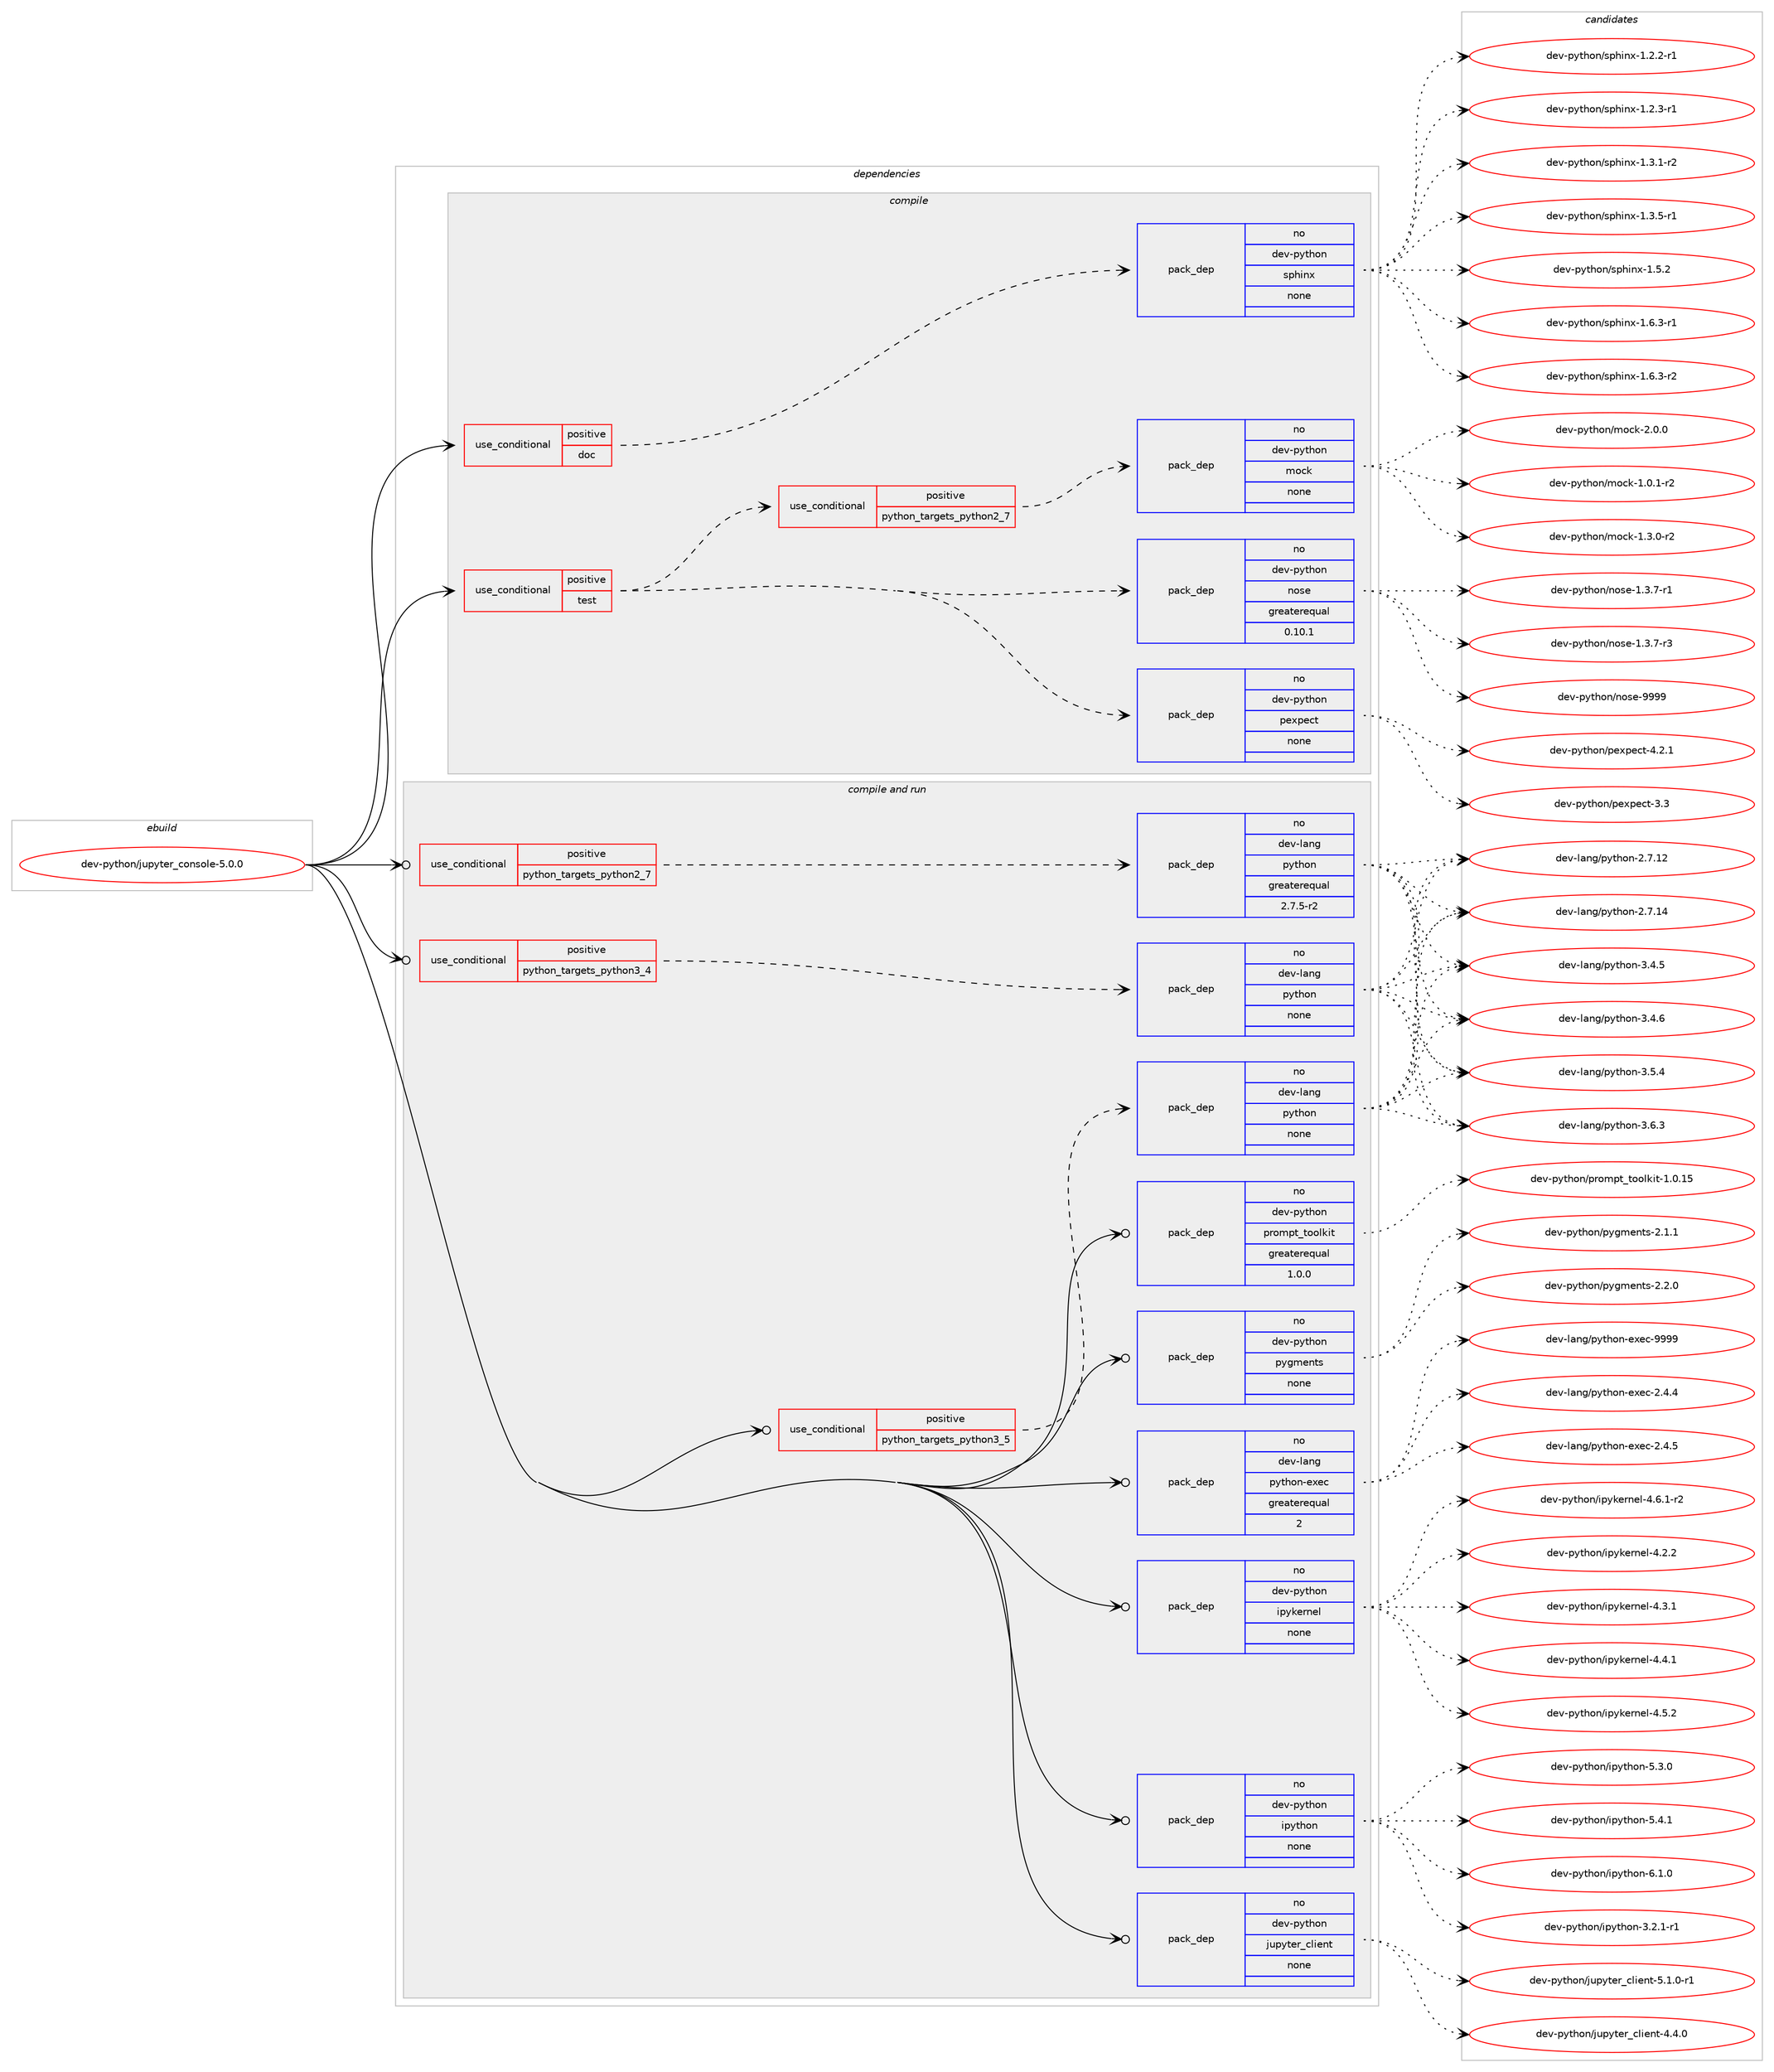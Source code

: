 digraph prolog {

# *************
# Graph options
# *************

newrank=true;
concentrate=true;
compound=true;
graph [rankdir=LR,fontname=Helvetica,fontsize=10,ranksep=1.5];#, ranksep=2.5, nodesep=0.2];
edge  [arrowhead=vee];
node  [fontname=Helvetica,fontsize=10];

# **********
# The ebuild
# **********

subgraph cluster_leftcol {
color=gray;
rank=same;
label=<<i>ebuild</i>>;
id [label="dev-python/jupyter_console-5.0.0", color=red, width=4, href="../dev-python/jupyter_console-5.0.0.svg"];
}

# ****************
# The dependencies
# ****************

subgraph cluster_midcol {
color=gray;
label=<<i>dependencies</i>>;
subgraph cluster_compile {
fillcolor="#eeeeee";
style=filled;
label=<<i>compile</i>>;
subgraph cond34630 {
dependency163360 [label=<<TABLE BORDER="0" CELLBORDER="1" CELLSPACING="0" CELLPADDING="4"><TR><TD ROWSPAN="3" CELLPADDING="10">use_conditional</TD></TR><TR><TD>positive</TD></TR><TR><TD>doc</TD></TR></TABLE>>, shape=none, color=red];
subgraph pack124878 {
dependency163361 [label=<<TABLE BORDER="0" CELLBORDER="1" CELLSPACING="0" CELLPADDING="4" WIDTH="220"><TR><TD ROWSPAN="6" CELLPADDING="30">pack_dep</TD></TR><TR><TD WIDTH="110">no</TD></TR><TR><TD>dev-python</TD></TR><TR><TD>sphinx</TD></TR><TR><TD>none</TD></TR><TR><TD></TD></TR></TABLE>>, shape=none, color=blue];
}
dependency163360:e -> dependency163361:w [weight=20,style="dashed",arrowhead="vee"];
}
id:e -> dependency163360:w [weight=20,style="solid",arrowhead="vee"];
subgraph cond34631 {
dependency163362 [label=<<TABLE BORDER="0" CELLBORDER="1" CELLSPACING="0" CELLPADDING="4"><TR><TD ROWSPAN="3" CELLPADDING="10">use_conditional</TD></TR><TR><TD>positive</TD></TR><TR><TD>test</TD></TR></TABLE>>, shape=none, color=red];
subgraph cond34632 {
dependency163363 [label=<<TABLE BORDER="0" CELLBORDER="1" CELLSPACING="0" CELLPADDING="4"><TR><TD ROWSPAN="3" CELLPADDING="10">use_conditional</TD></TR><TR><TD>positive</TD></TR><TR><TD>python_targets_python2_7</TD></TR></TABLE>>, shape=none, color=red];
subgraph pack124879 {
dependency163364 [label=<<TABLE BORDER="0" CELLBORDER="1" CELLSPACING="0" CELLPADDING="4" WIDTH="220"><TR><TD ROWSPAN="6" CELLPADDING="30">pack_dep</TD></TR><TR><TD WIDTH="110">no</TD></TR><TR><TD>dev-python</TD></TR><TR><TD>mock</TD></TR><TR><TD>none</TD></TR><TR><TD></TD></TR></TABLE>>, shape=none, color=blue];
}
dependency163363:e -> dependency163364:w [weight=20,style="dashed",arrowhead="vee"];
}
dependency163362:e -> dependency163363:w [weight=20,style="dashed",arrowhead="vee"];
subgraph pack124880 {
dependency163365 [label=<<TABLE BORDER="0" CELLBORDER="1" CELLSPACING="0" CELLPADDING="4" WIDTH="220"><TR><TD ROWSPAN="6" CELLPADDING="30">pack_dep</TD></TR><TR><TD WIDTH="110">no</TD></TR><TR><TD>dev-python</TD></TR><TR><TD>pexpect</TD></TR><TR><TD>none</TD></TR><TR><TD></TD></TR></TABLE>>, shape=none, color=blue];
}
dependency163362:e -> dependency163365:w [weight=20,style="dashed",arrowhead="vee"];
subgraph pack124881 {
dependency163366 [label=<<TABLE BORDER="0" CELLBORDER="1" CELLSPACING="0" CELLPADDING="4" WIDTH="220"><TR><TD ROWSPAN="6" CELLPADDING="30">pack_dep</TD></TR><TR><TD WIDTH="110">no</TD></TR><TR><TD>dev-python</TD></TR><TR><TD>nose</TD></TR><TR><TD>greaterequal</TD></TR><TR><TD>0.10.1</TD></TR></TABLE>>, shape=none, color=blue];
}
dependency163362:e -> dependency163366:w [weight=20,style="dashed",arrowhead="vee"];
}
id:e -> dependency163362:w [weight=20,style="solid",arrowhead="vee"];
}
subgraph cluster_compileandrun {
fillcolor="#eeeeee";
style=filled;
label=<<i>compile and run</i>>;
subgraph cond34633 {
dependency163367 [label=<<TABLE BORDER="0" CELLBORDER="1" CELLSPACING="0" CELLPADDING="4"><TR><TD ROWSPAN="3" CELLPADDING="10">use_conditional</TD></TR><TR><TD>positive</TD></TR><TR><TD>python_targets_python2_7</TD></TR></TABLE>>, shape=none, color=red];
subgraph pack124882 {
dependency163368 [label=<<TABLE BORDER="0" CELLBORDER="1" CELLSPACING="0" CELLPADDING="4" WIDTH="220"><TR><TD ROWSPAN="6" CELLPADDING="30">pack_dep</TD></TR><TR><TD WIDTH="110">no</TD></TR><TR><TD>dev-lang</TD></TR><TR><TD>python</TD></TR><TR><TD>greaterequal</TD></TR><TR><TD>2.7.5-r2</TD></TR></TABLE>>, shape=none, color=blue];
}
dependency163367:e -> dependency163368:w [weight=20,style="dashed",arrowhead="vee"];
}
id:e -> dependency163367:w [weight=20,style="solid",arrowhead="odotvee"];
subgraph cond34634 {
dependency163369 [label=<<TABLE BORDER="0" CELLBORDER="1" CELLSPACING="0" CELLPADDING="4"><TR><TD ROWSPAN="3" CELLPADDING="10">use_conditional</TD></TR><TR><TD>positive</TD></TR><TR><TD>python_targets_python3_4</TD></TR></TABLE>>, shape=none, color=red];
subgraph pack124883 {
dependency163370 [label=<<TABLE BORDER="0" CELLBORDER="1" CELLSPACING="0" CELLPADDING="4" WIDTH="220"><TR><TD ROWSPAN="6" CELLPADDING="30">pack_dep</TD></TR><TR><TD WIDTH="110">no</TD></TR><TR><TD>dev-lang</TD></TR><TR><TD>python</TD></TR><TR><TD>none</TD></TR><TR><TD></TD></TR></TABLE>>, shape=none, color=blue];
}
dependency163369:e -> dependency163370:w [weight=20,style="dashed",arrowhead="vee"];
}
id:e -> dependency163369:w [weight=20,style="solid",arrowhead="odotvee"];
subgraph cond34635 {
dependency163371 [label=<<TABLE BORDER="0" CELLBORDER="1" CELLSPACING="0" CELLPADDING="4"><TR><TD ROWSPAN="3" CELLPADDING="10">use_conditional</TD></TR><TR><TD>positive</TD></TR><TR><TD>python_targets_python3_5</TD></TR></TABLE>>, shape=none, color=red];
subgraph pack124884 {
dependency163372 [label=<<TABLE BORDER="0" CELLBORDER="1" CELLSPACING="0" CELLPADDING="4" WIDTH="220"><TR><TD ROWSPAN="6" CELLPADDING="30">pack_dep</TD></TR><TR><TD WIDTH="110">no</TD></TR><TR><TD>dev-lang</TD></TR><TR><TD>python</TD></TR><TR><TD>none</TD></TR><TR><TD></TD></TR></TABLE>>, shape=none, color=blue];
}
dependency163371:e -> dependency163372:w [weight=20,style="dashed",arrowhead="vee"];
}
id:e -> dependency163371:w [weight=20,style="solid",arrowhead="odotvee"];
subgraph pack124885 {
dependency163373 [label=<<TABLE BORDER="0" CELLBORDER="1" CELLSPACING="0" CELLPADDING="4" WIDTH="220"><TR><TD ROWSPAN="6" CELLPADDING="30">pack_dep</TD></TR><TR><TD WIDTH="110">no</TD></TR><TR><TD>dev-lang</TD></TR><TR><TD>python-exec</TD></TR><TR><TD>greaterequal</TD></TR><TR><TD>2</TD></TR></TABLE>>, shape=none, color=blue];
}
id:e -> dependency163373:w [weight=20,style="solid",arrowhead="odotvee"];
subgraph pack124886 {
dependency163374 [label=<<TABLE BORDER="0" CELLBORDER="1" CELLSPACING="0" CELLPADDING="4" WIDTH="220"><TR><TD ROWSPAN="6" CELLPADDING="30">pack_dep</TD></TR><TR><TD WIDTH="110">no</TD></TR><TR><TD>dev-python</TD></TR><TR><TD>ipykernel</TD></TR><TR><TD>none</TD></TR><TR><TD></TD></TR></TABLE>>, shape=none, color=blue];
}
id:e -> dependency163374:w [weight=20,style="solid",arrowhead="odotvee"];
subgraph pack124887 {
dependency163375 [label=<<TABLE BORDER="0" CELLBORDER="1" CELLSPACING="0" CELLPADDING="4" WIDTH="220"><TR><TD ROWSPAN="6" CELLPADDING="30">pack_dep</TD></TR><TR><TD WIDTH="110">no</TD></TR><TR><TD>dev-python</TD></TR><TR><TD>ipython</TD></TR><TR><TD>none</TD></TR><TR><TD></TD></TR></TABLE>>, shape=none, color=blue];
}
id:e -> dependency163375:w [weight=20,style="solid",arrowhead="odotvee"];
subgraph pack124888 {
dependency163376 [label=<<TABLE BORDER="0" CELLBORDER="1" CELLSPACING="0" CELLPADDING="4" WIDTH="220"><TR><TD ROWSPAN="6" CELLPADDING="30">pack_dep</TD></TR><TR><TD WIDTH="110">no</TD></TR><TR><TD>dev-python</TD></TR><TR><TD>jupyter_client</TD></TR><TR><TD>none</TD></TR><TR><TD></TD></TR></TABLE>>, shape=none, color=blue];
}
id:e -> dependency163376:w [weight=20,style="solid",arrowhead="odotvee"];
subgraph pack124889 {
dependency163377 [label=<<TABLE BORDER="0" CELLBORDER="1" CELLSPACING="0" CELLPADDING="4" WIDTH="220"><TR><TD ROWSPAN="6" CELLPADDING="30">pack_dep</TD></TR><TR><TD WIDTH="110">no</TD></TR><TR><TD>dev-python</TD></TR><TR><TD>prompt_toolkit</TD></TR><TR><TD>greaterequal</TD></TR><TR><TD>1.0.0</TD></TR></TABLE>>, shape=none, color=blue];
}
id:e -> dependency163377:w [weight=20,style="solid",arrowhead="odotvee"];
subgraph pack124890 {
dependency163378 [label=<<TABLE BORDER="0" CELLBORDER="1" CELLSPACING="0" CELLPADDING="4" WIDTH="220"><TR><TD ROWSPAN="6" CELLPADDING="30">pack_dep</TD></TR><TR><TD WIDTH="110">no</TD></TR><TR><TD>dev-python</TD></TR><TR><TD>pygments</TD></TR><TR><TD>none</TD></TR><TR><TD></TD></TR></TABLE>>, shape=none, color=blue];
}
id:e -> dependency163378:w [weight=20,style="solid",arrowhead="odotvee"];
}
subgraph cluster_run {
fillcolor="#eeeeee";
style=filled;
label=<<i>run</i>>;
}
}

# **************
# The candidates
# **************

subgraph cluster_choices {
rank=same;
color=gray;
label=<<i>candidates</i>>;

subgraph choice124878 {
color=black;
nodesep=1;
choice10010111845112121116104111110471151121041051101204549465046504511449 [label="dev-python/sphinx-1.2.2-r1", color=red, width=4,href="../dev-python/sphinx-1.2.2-r1.svg"];
choice10010111845112121116104111110471151121041051101204549465046514511449 [label="dev-python/sphinx-1.2.3-r1", color=red, width=4,href="../dev-python/sphinx-1.2.3-r1.svg"];
choice10010111845112121116104111110471151121041051101204549465146494511450 [label="dev-python/sphinx-1.3.1-r2", color=red, width=4,href="../dev-python/sphinx-1.3.1-r2.svg"];
choice10010111845112121116104111110471151121041051101204549465146534511449 [label="dev-python/sphinx-1.3.5-r1", color=red, width=4,href="../dev-python/sphinx-1.3.5-r1.svg"];
choice1001011184511212111610411111047115112104105110120454946534650 [label="dev-python/sphinx-1.5.2", color=red, width=4,href="../dev-python/sphinx-1.5.2.svg"];
choice10010111845112121116104111110471151121041051101204549465446514511449 [label="dev-python/sphinx-1.6.3-r1", color=red, width=4,href="../dev-python/sphinx-1.6.3-r1.svg"];
choice10010111845112121116104111110471151121041051101204549465446514511450 [label="dev-python/sphinx-1.6.3-r2", color=red, width=4,href="../dev-python/sphinx-1.6.3-r2.svg"];
dependency163361:e -> choice10010111845112121116104111110471151121041051101204549465046504511449:w [style=dotted,weight="100"];
dependency163361:e -> choice10010111845112121116104111110471151121041051101204549465046514511449:w [style=dotted,weight="100"];
dependency163361:e -> choice10010111845112121116104111110471151121041051101204549465146494511450:w [style=dotted,weight="100"];
dependency163361:e -> choice10010111845112121116104111110471151121041051101204549465146534511449:w [style=dotted,weight="100"];
dependency163361:e -> choice1001011184511212111610411111047115112104105110120454946534650:w [style=dotted,weight="100"];
dependency163361:e -> choice10010111845112121116104111110471151121041051101204549465446514511449:w [style=dotted,weight="100"];
dependency163361:e -> choice10010111845112121116104111110471151121041051101204549465446514511450:w [style=dotted,weight="100"];
}
subgraph choice124879 {
color=black;
nodesep=1;
choice1001011184511212111610411111047109111991074549464846494511450 [label="dev-python/mock-1.0.1-r2", color=red, width=4,href="../dev-python/mock-1.0.1-r2.svg"];
choice1001011184511212111610411111047109111991074549465146484511450 [label="dev-python/mock-1.3.0-r2", color=red, width=4,href="../dev-python/mock-1.3.0-r2.svg"];
choice100101118451121211161041111104710911199107455046484648 [label="dev-python/mock-2.0.0", color=red, width=4,href="../dev-python/mock-2.0.0.svg"];
dependency163364:e -> choice1001011184511212111610411111047109111991074549464846494511450:w [style=dotted,weight="100"];
dependency163364:e -> choice1001011184511212111610411111047109111991074549465146484511450:w [style=dotted,weight="100"];
dependency163364:e -> choice100101118451121211161041111104710911199107455046484648:w [style=dotted,weight="100"];
}
subgraph choice124880 {
color=black;
nodesep=1;
choice10010111845112121116104111110471121011201121019911645514651 [label="dev-python/pexpect-3.3", color=red, width=4,href="../dev-python/pexpect-3.3.svg"];
choice100101118451121211161041111104711210112011210199116455246504649 [label="dev-python/pexpect-4.2.1", color=red, width=4,href="../dev-python/pexpect-4.2.1.svg"];
dependency163365:e -> choice10010111845112121116104111110471121011201121019911645514651:w [style=dotted,weight="100"];
dependency163365:e -> choice100101118451121211161041111104711210112011210199116455246504649:w [style=dotted,weight="100"];
}
subgraph choice124881 {
color=black;
nodesep=1;
choice10010111845112121116104111110471101111151014549465146554511449 [label="dev-python/nose-1.3.7-r1", color=red, width=4,href="../dev-python/nose-1.3.7-r1.svg"];
choice10010111845112121116104111110471101111151014549465146554511451 [label="dev-python/nose-1.3.7-r3", color=red, width=4,href="../dev-python/nose-1.3.7-r3.svg"];
choice10010111845112121116104111110471101111151014557575757 [label="dev-python/nose-9999", color=red, width=4,href="../dev-python/nose-9999.svg"];
dependency163366:e -> choice10010111845112121116104111110471101111151014549465146554511449:w [style=dotted,weight="100"];
dependency163366:e -> choice10010111845112121116104111110471101111151014549465146554511451:w [style=dotted,weight="100"];
dependency163366:e -> choice10010111845112121116104111110471101111151014557575757:w [style=dotted,weight="100"];
}
subgraph choice124882 {
color=black;
nodesep=1;
choice10010111845108971101034711212111610411111045504655464950 [label="dev-lang/python-2.7.12", color=red, width=4,href="../dev-lang/python-2.7.12.svg"];
choice10010111845108971101034711212111610411111045504655464952 [label="dev-lang/python-2.7.14", color=red, width=4,href="../dev-lang/python-2.7.14.svg"];
choice100101118451089711010347112121116104111110455146524653 [label="dev-lang/python-3.4.5", color=red, width=4,href="../dev-lang/python-3.4.5.svg"];
choice100101118451089711010347112121116104111110455146524654 [label="dev-lang/python-3.4.6", color=red, width=4,href="../dev-lang/python-3.4.6.svg"];
choice100101118451089711010347112121116104111110455146534652 [label="dev-lang/python-3.5.4", color=red, width=4,href="../dev-lang/python-3.5.4.svg"];
choice100101118451089711010347112121116104111110455146544651 [label="dev-lang/python-3.6.3", color=red, width=4,href="../dev-lang/python-3.6.3.svg"];
dependency163368:e -> choice10010111845108971101034711212111610411111045504655464950:w [style=dotted,weight="100"];
dependency163368:e -> choice10010111845108971101034711212111610411111045504655464952:w [style=dotted,weight="100"];
dependency163368:e -> choice100101118451089711010347112121116104111110455146524653:w [style=dotted,weight="100"];
dependency163368:e -> choice100101118451089711010347112121116104111110455146524654:w [style=dotted,weight="100"];
dependency163368:e -> choice100101118451089711010347112121116104111110455146534652:w [style=dotted,weight="100"];
dependency163368:e -> choice100101118451089711010347112121116104111110455146544651:w [style=dotted,weight="100"];
}
subgraph choice124883 {
color=black;
nodesep=1;
choice10010111845108971101034711212111610411111045504655464950 [label="dev-lang/python-2.7.12", color=red, width=4,href="../dev-lang/python-2.7.12.svg"];
choice10010111845108971101034711212111610411111045504655464952 [label="dev-lang/python-2.7.14", color=red, width=4,href="../dev-lang/python-2.7.14.svg"];
choice100101118451089711010347112121116104111110455146524653 [label="dev-lang/python-3.4.5", color=red, width=4,href="../dev-lang/python-3.4.5.svg"];
choice100101118451089711010347112121116104111110455146524654 [label="dev-lang/python-3.4.6", color=red, width=4,href="../dev-lang/python-3.4.6.svg"];
choice100101118451089711010347112121116104111110455146534652 [label="dev-lang/python-3.5.4", color=red, width=4,href="../dev-lang/python-3.5.4.svg"];
choice100101118451089711010347112121116104111110455146544651 [label="dev-lang/python-3.6.3", color=red, width=4,href="../dev-lang/python-3.6.3.svg"];
dependency163370:e -> choice10010111845108971101034711212111610411111045504655464950:w [style=dotted,weight="100"];
dependency163370:e -> choice10010111845108971101034711212111610411111045504655464952:w [style=dotted,weight="100"];
dependency163370:e -> choice100101118451089711010347112121116104111110455146524653:w [style=dotted,weight="100"];
dependency163370:e -> choice100101118451089711010347112121116104111110455146524654:w [style=dotted,weight="100"];
dependency163370:e -> choice100101118451089711010347112121116104111110455146534652:w [style=dotted,weight="100"];
dependency163370:e -> choice100101118451089711010347112121116104111110455146544651:w [style=dotted,weight="100"];
}
subgraph choice124884 {
color=black;
nodesep=1;
choice10010111845108971101034711212111610411111045504655464950 [label="dev-lang/python-2.7.12", color=red, width=4,href="../dev-lang/python-2.7.12.svg"];
choice10010111845108971101034711212111610411111045504655464952 [label="dev-lang/python-2.7.14", color=red, width=4,href="../dev-lang/python-2.7.14.svg"];
choice100101118451089711010347112121116104111110455146524653 [label="dev-lang/python-3.4.5", color=red, width=4,href="../dev-lang/python-3.4.5.svg"];
choice100101118451089711010347112121116104111110455146524654 [label="dev-lang/python-3.4.6", color=red, width=4,href="../dev-lang/python-3.4.6.svg"];
choice100101118451089711010347112121116104111110455146534652 [label="dev-lang/python-3.5.4", color=red, width=4,href="../dev-lang/python-3.5.4.svg"];
choice100101118451089711010347112121116104111110455146544651 [label="dev-lang/python-3.6.3", color=red, width=4,href="../dev-lang/python-3.6.3.svg"];
dependency163372:e -> choice10010111845108971101034711212111610411111045504655464950:w [style=dotted,weight="100"];
dependency163372:e -> choice10010111845108971101034711212111610411111045504655464952:w [style=dotted,weight="100"];
dependency163372:e -> choice100101118451089711010347112121116104111110455146524653:w [style=dotted,weight="100"];
dependency163372:e -> choice100101118451089711010347112121116104111110455146524654:w [style=dotted,weight="100"];
dependency163372:e -> choice100101118451089711010347112121116104111110455146534652:w [style=dotted,weight="100"];
dependency163372:e -> choice100101118451089711010347112121116104111110455146544651:w [style=dotted,weight="100"];
}
subgraph choice124885 {
color=black;
nodesep=1;
choice1001011184510897110103471121211161041111104510112010199455046524652 [label="dev-lang/python-exec-2.4.4", color=red, width=4,href="../dev-lang/python-exec-2.4.4.svg"];
choice1001011184510897110103471121211161041111104510112010199455046524653 [label="dev-lang/python-exec-2.4.5", color=red, width=4,href="../dev-lang/python-exec-2.4.5.svg"];
choice10010111845108971101034711212111610411111045101120101994557575757 [label="dev-lang/python-exec-9999", color=red, width=4,href="../dev-lang/python-exec-9999.svg"];
dependency163373:e -> choice1001011184510897110103471121211161041111104510112010199455046524652:w [style=dotted,weight="100"];
dependency163373:e -> choice1001011184510897110103471121211161041111104510112010199455046524653:w [style=dotted,weight="100"];
dependency163373:e -> choice10010111845108971101034711212111610411111045101120101994557575757:w [style=dotted,weight="100"];
}
subgraph choice124886 {
color=black;
nodesep=1;
choice1001011184511212111610411111047105112121107101114110101108455246504650 [label="dev-python/ipykernel-4.2.2", color=red, width=4,href="../dev-python/ipykernel-4.2.2.svg"];
choice1001011184511212111610411111047105112121107101114110101108455246514649 [label="dev-python/ipykernel-4.3.1", color=red, width=4,href="../dev-python/ipykernel-4.3.1.svg"];
choice1001011184511212111610411111047105112121107101114110101108455246524649 [label="dev-python/ipykernel-4.4.1", color=red, width=4,href="../dev-python/ipykernel-4.4.1.svg"];
choice1001011184511212111610411111047105112121107101114110101108455246534650 [label="dev-python/ipykernel-4.5.2", color=red, width=4,href="../dev-python/ipykernel-4.5.2.svg"];
choice10010111845112121116104111110471051121211071011141101011084552465446494511450 [label="dev-python/ipykernel-4.6.1-r2", color=red, width=4,href="../dev-python/ipykernel-4.6.1-r2.svg"];
dependency163374:e -> choice1001011184511212111610411111047105112121107101114110101108455246504650:w [style=dotted,weight="100"];
dependency163374:e -> choice1001011184511212111610411111047105112121107101114110101108455246514649:w [style=dotted,weight="100"];
dependency163374:e -> choice1001011184511212111610411111047105112121107101114110101108455246524649:w [style=dotted,weight="100"];
dependency163374:e -> choice1001011184511212111610411111047105112121107101114110101108455246534650:w [style=dotted,weight="100"];
dependency163374:e -> choice10010111845112121116104111110471051121211071011141101011084552465446494511450:w [style=dotted,weight="100"];
}
subgraph choice124887 {
color=black;
nodesep=1;
choice10010111845112121116104111110471051121211161041111104551465046494511449 [label="dev-python/ipython-3.2.1-r1", color=red, width=4,href="../dev-python/ipython-3.2.1-r1.svg"];
choice1001011184511212111610411111047105112121116104111110455346514648 [label="dev-python/ipython-5.3.0", color=red, width=4,href="../dev-python/ipython-5.3.0.svg"];
choice1001011184511212111610411111047105112121116104111110455346524649 [label="dev-python/ipython-5.4.1", color=red, width=4,href="../dev-python/ipython-5.4.1.svg"];
choice1001011184511212111610411111047105112121116104111110455446494648 [label="dev-python/ipython-6.1.0", color=red, width=4,href="../dev-python/ipython-6.1.0.svg"];
dependency163375:e -> choice10010111845112121116104111110471051121211161041111104551465046494511449:w [style=dotted,weight="100"];
dependency163375:e -> choice1001011184511212111610411111047105112121116104111110455346514648:w [style=dotted,weight="100"];
dependency163375:e -> choice1001011184511212111610411111047105112121116104111110455346524649:w [style=dotted,weight="100"];
dependency163375:e -> choice1001011184511212111610411111047105112121116104111110455446494648:w [style=dotted,weight="100"];
}
subgraph choice124888 {
color=black;
nodesep=1;
choice10010111845112121116104111110471061171121211161011149599108105101110116455246524648 [label="dev-python/jupyter_client-4.4.0", color=red, width=4,href="../dev-python/jupyter_client-4.4.0.svg"];
choice100101118451121211161041111104710611711212111610111495991081051011101164553464946484511449 [label="dev-python/jupyter_client-5.1.0-r1", color=red, width=4,href="../dev-python/jupyter_client-5.1.0-r1.svg"];
dependency163376:e -> choice10010111845112121116104111110471061171121211161011149599108105101110116455246524648:w [style=dotted,weight="100"];
dependency163376:e -> choice100101118451121211161041111104710611711212111610111495991081051011101164553464946484511449:w [style=dotted,weight="100"];
}
subgraph choice124889 {
color=black;
nodesep=1;
choice10010111845112121116104111110471121141111091121169511611111110810710511645494648464953 [label="dev-python/prompt_toolkit-1.0.15", color=red, width=4,href="../dev-python/prompt_toolkit-1.0.15.svg"];
dependency163377:e -> choice10010111845112121116104111110471121141111091121169511611111110810710511645494648464953:w [style=dotted,weight="100"];
}
subgraph choice124890 {
color=black;
nodesep=1;
choice1001011184511212111610411111047112121103109101110116115455046494649 [label="dev-python/pygments-2.1.1", color=red, width=4,href="../dev-python/pygments-2.1.1.svg"];
choice1001011184511212111610411111047112121103109101110116115455046504648 [label="dev-python/pygments-2.2.0", color=red, width=4,href="../dev-python/pygments-2.2.0.svg"];
dependency163378:e -> choice1001011184511212111610411111047112121103109101110116115455046494649:w [style=dotted,weight="100"];
dependency163378:e -> choice1001011184511212111610411111047112121103109101110116115455046504648:w [style=dotted,weight="100"];
}
}

}
